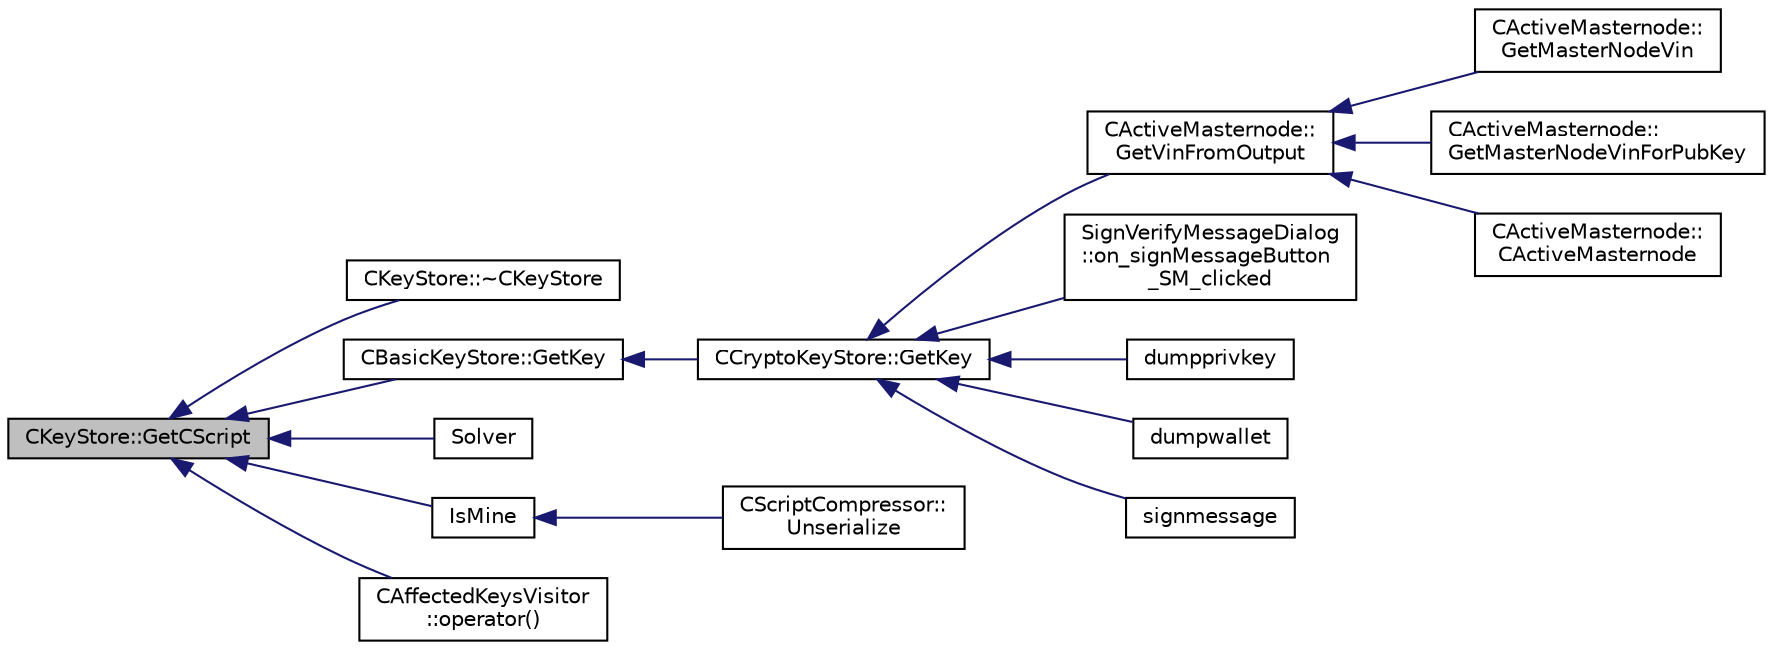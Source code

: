 digraph "CKeyStore::GetCScript"
{
  edge [fontname="Helvetica",fontsize="10",labelfontname="Helvetica",labelfontsize="10"];
  node [fontname="Helvetica",fontsize="10",shape=record];
  rankdir="LR";
  Node107 [label="CKeyStore::GetCScript",height=0.2,width=0.4,color="black", fillcolor="grey75", style="filled", fontcolor="black"];
  Node107 -> Node108 [dir="back",color="midnightblue",fontsize="10",style="solid",fontname="Helvetica"];
  Node108 [label="CKeyStore::~CKeyStore",height=0.2,width=0.4,color="black", fillcolor="white", style="filled",URL="$d0/dc3/class_c_key_store.html#a9bfaef2bcd6effc467a96043f44044a0"];
  Node107 -> Node109 [dir="back",color="midnightblue",fontsize="10",style="solid",fontname="Helvetica"];
  Node109 [label="CBasicKeyStore::GetKey",height=0.2,width=0.4,color="black", fillcolor="white", style="filled",URL="$db/db1/class_c_basic_key_store.html#a69328ee642e4234922356f59876e956d"];
  Node109 -> Node110 [dir="back",color="midnightblue",fontsize="10",style="solid",fontname="Helvetica"];
  Node110 [label="CCryptoKeyStore::GetKey",height=0.2,width=0.4,color="black", fillcolor="white", style="filled",URL="$db/dad/class_c_crypto_key_store.html#af46ec271fffb65a113702ba40a3738c8"];
  Node110 -> Node111 [dir="back",color="midnightblue",fontsize="10",style="solid",fontname="Helvetica"];
  Node111 [label="CActiveMasternode::\lGetVinFromOutput",height=0.2,width=0.4,color="black", fillcolor="white", style="filled",URL="$d9/d29/class_c_active_masternode.html#abc2ae1e24001f80ace4bbea2b6453944"];
  Node111 -> Node112 [dir="back",color="midnightblue",fontsize="10",style="solid",fontname="Helvetica"];
  Node112 [label="CActiveMasternode::\lGetMasterNodeVin",height=0.2,width=0.4,color="black", fillcolor="white", style="filled",URL="$d9/d29/class_c_active_masternode.html#adc93036b86ee9ef6abe5e0b783a51283"];
  Node111 -> Node113 [dir="back",color="midnightblue",fontsize="10",style="solid",fontname="Helvetica"];
  Node113 [label="CActiveMasternode::\lGetMasterNodeVinForPubKey",height=0.2,width=0.4,color="black", fillcolor="white", style="filled",URL="$d9/d29/class_c_active_masternode.html#ada17e6bbfd69a3acf166b49c10365da4"];
  Node111 -> Node114 [dir="back",color="midnightblue",fontsize="10",style="solid",fontname="Helvetica"];
  Node114 [label="CActiveMasternode::\lCActiveMasternode",height=0.2,width=0.4,color="black", fillcolor="white", style="filled",URL="$d9/d29/class_c_active_masternode.html#a7ffb946d1b2aad0054d3b3efce8c0543"];
  Node110 -> Node115 [dir="back",color="midnightblue",fontsize="10",style="solid",fontname="Helvetica"];
  Node115 [label="SignVerifyMessageDialog\l::on_signMessageButton\l_SM_clicked",height=0.2,width=0.4,color="black", fillcolor="white", style="filled",URL="$d1/d26/class_sign_verify_message_dialog.html#a2ef91b4ace68d63ab1c1d3cc6c13b5f9"];
  Node110 -> Node116 [dir="back",color="midnightblue",fontsize="10",style="solid",fontname="Helvetica"];
  Node116 [label="dumpprivkey",height=0.2,width=0.4,color="black", fillcolor="white", style="filled",URL="$dc/dbf/rpcdump_8cpp.html#a4010fb238298e15c540d3e5ecd60f858"];
  Node110 -> Node117 [dir="back",color="midnightblue",fontsize="10",style="solid",fontname="Helvetica"];
  Node117 [label="dumpwallet",height=0.2,width=0.4,color="black", fillcolor="white", style="filled",URL="$dc/dbf/rpcdump_8cpp.html#a831ddf746d4f2500ba6f6c07f63445cd"];
  Node110 -> Node118 [dir="back",color="midnightblue",fontsize="10",style="solid",fontname="Helvetica"];
  Node118 [label="signmessage",height=0.2,width=0.4,color="black", fillcolor="white", style="filled",URL="$df/d1d/rpcwallet_8cpp.html#a315b42a2c859c4b50a54c1b05984928c"];
  Node107 -> Node119 [dir="back",color="midnightblue",fontsize="10",style="solid",fontname="Helvetica"];
  Node119 [label="Solver",height=0.2,width=0.4,color="black", fillcolor="white", style="filled",URL="$de/d7f/script_8h.html#a8e31b29d5a654a570c493f7aa9c3abd9"];
  Node107 -> Node120 [dir="back",color="midnightblue",fontsize="10",style="solid",fontname="Helvetica"];
  Node120 [label="IsMine",height=0.2,width=0.4,color="black", fillcolor="white", style="filled",URL="$de/d7f/script_8h.html#ae1531a999ac1bfa59d70cfc984f1266b"];
  Node120 -> Node121 [dir="back",color="midnightblue",fontsize="10",style="solid",fontname="Helvetica"];
  Node121 [label="CScriptCompressor::\lUnserialize",height=0.2,width=0.4,color="black", fillcolor="white", style="filled",URL="$d3/dfb/class_c_script_compressor.html#a016fa6e3d2735d95fcf773271da073d5"];
  Node107 -> Node122 [dir="back",color="midnightblue",fontsize="10",style="solid",fontname="Helvetica"];
  Node122 [label="CAffectedKeysVisitor\l::operator()",height=0.2,width=0.4,color="black", fillcolor="white", style="filled",URL="$d5/d8a/class_c_affected_keys_visitor.html#a01b52c5a4311ae3985d1e5753e033215"];
}
